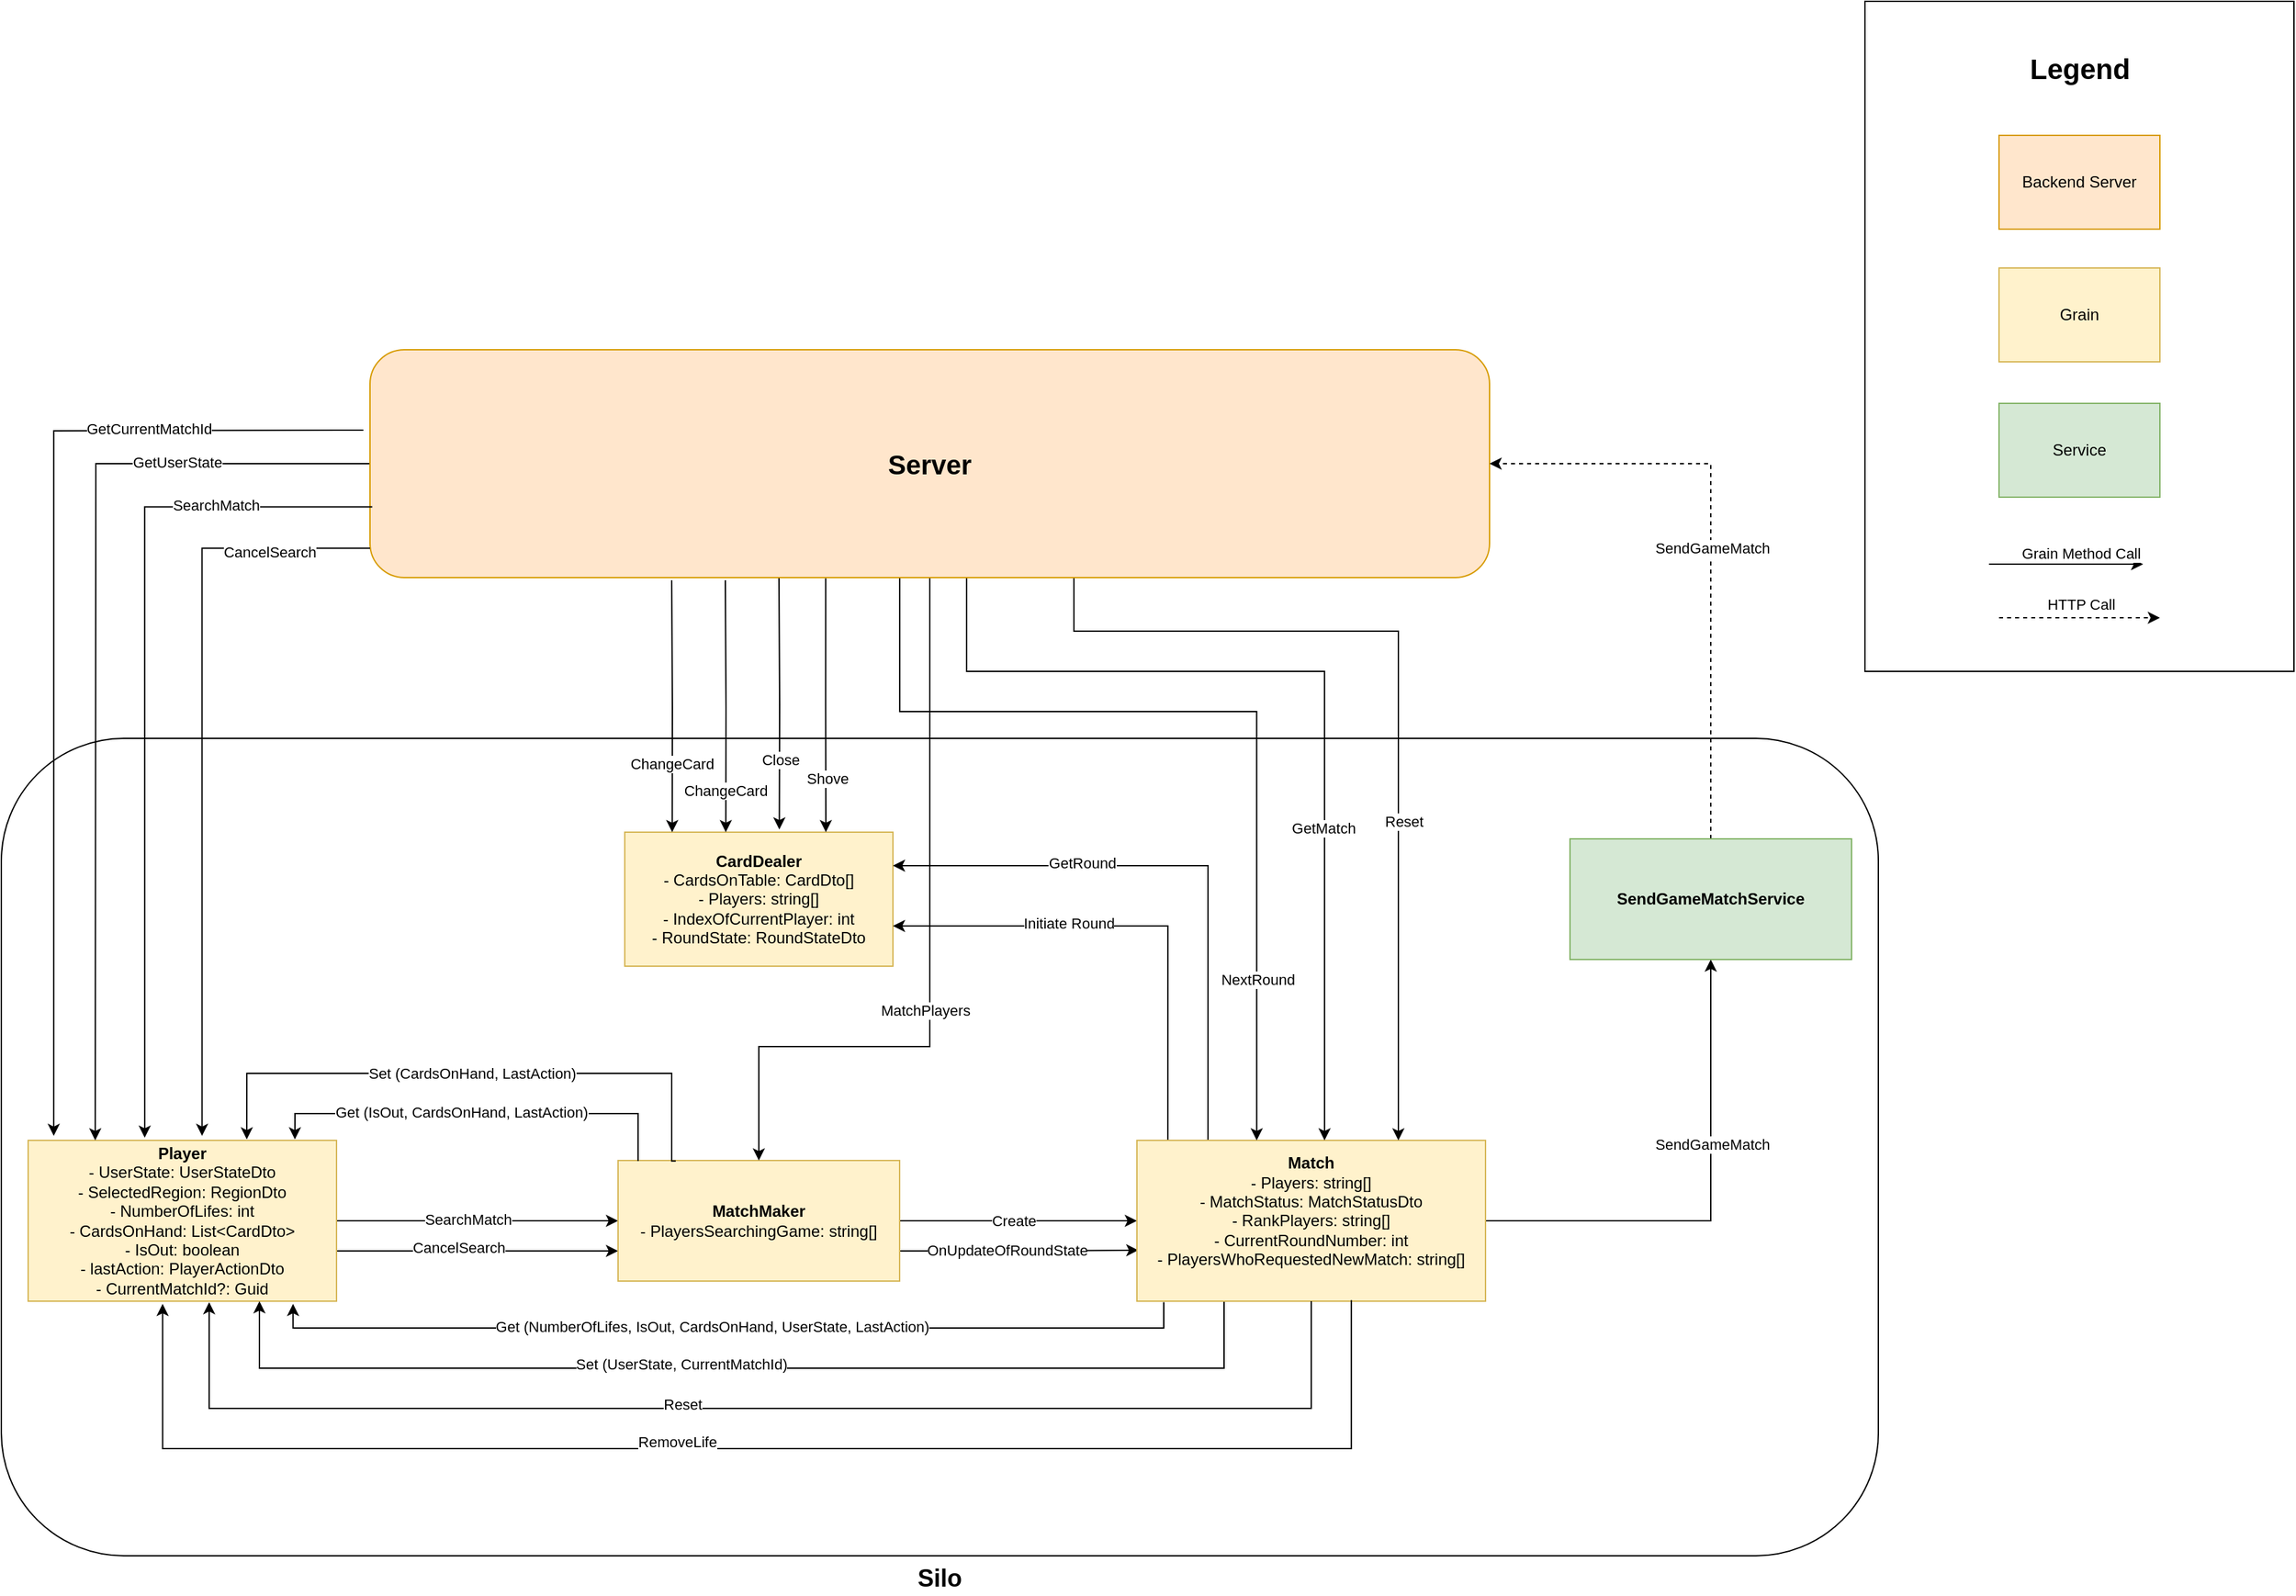 <mxfile version="25.0.3">
  <diagram name="Page-1" id="ZL7CvpHYKsF7zN-mTfum">
    <mxGraphModel dx="2405" dy="2086" grid="1" gridSize="10" guides="1" tooltips="1" connect="1" arrows="1" fold="1" page="1" pageScale="1" pageWidth="827" pageHeight="1169" math="0" shadow="0">
      <root>
        <mxCell id="0" />
        <mxCell id="1" parent="0" />
        <mxCell id="0rb4Zrxj2Xsdeb0Qz9Yo-64" value="" style="rounded=0;whiteSpace=wrap;html=1;" vertex="1" parent="1">
          <mxGeometry x="1110" y="-960" width="320" height="500" as="geometry" />
        </mxCell>
        <mxCell id="0rb4Zrxj2Xsdeb0Qz9Yo-1" value="&lt;b&gt;&lt;font style=&quot;font-size: 18px;&quot;&gt;Silo&lt;/font&gt;&lt;/b&gt;" style="rounded=1;whiteSpace=wrap;html=1;labelPosition=center;verticalLabelPosition=bottom;align=center;verticalAlign=top;" vertex="1" parent="1">
          <mxGeometry x="-280" y="-410" width="1400" height="610" as="geometry" />
        </mxCell>
        <mxCell id="JYhy0u5jq2PfF6oQiKI3-18" style="edgeStyle=orthogonalEdgeStyle;rounded=0;orthogonalLoop=1;jettySize=auto;html=1;entryX=0;entryY=0.5;entryDx=0;entryDy=0;" parent="1" source="JYhy0u5jq2PfF6oQiKI3-1" target="JYhy0u5jq2PfF6oQiKI3-4" edge="1">
          <mxGeometry relative="1" as="geometry" />
        </mxCell>
        <mxCell id="JYhy0u5jq2PfF6oQiKI3-19" value="SearchMatch" style="edgeLabel;html=1;align=center;verticalAlign=middle;resizable=0;points=[];" parent="JYhy0u5jq2PfF6oQiKI3-18" vertex="1" connectable="0">
          <mxGeometry x="-0.068" y="1" relative="1" as="geometry">
            <mxPoint as="offset" />
          </mxGeometry>
        </mxCell>
        <mxCell id="JYhy0u5jq2PfF6oQiKI3-56" style="edgeStyle=orthogonalEdgeStyle;rounded=0;orthogonalLoop=1;jettySize=auto;html=1;entryX=0;entryY=0.75;entryDx=0;entryDy=0;" parent="1" source="JYhy0u5jq2PfF6oQiKI3-1" target="JYhy0u5jq2PfF6oQiKI3-4" edge="1">
          <mxGeometry relative="1" as="geometry">
            <Array as="points">
              <mxPoint x="30" y="-27" />
            </Array>
          </mxGeometry>
        </mxCell>
        <mxCell id="JYhy0u5jq2PfF6oQiKI3-57" value="CancelSearch" style="edgeLabel;html=1;align=center;verticalAlign=middle;resizable=0;points=[];" parent="JYhy0u5jq2PfF6oQiKI3-56" vertex="1" connectable="0">
          <mxGeometry x="-0.133" y="4" relative="1" as="geometry">
            <mxPoint y="1" as="offset" />
          </mxGeometry>
        </mxCell>
        <mxCell id="JYhy0u5jq2PfF6oQiKI3-1" value="&lt;b&gt;Player&lt;/b&gt;&lt;div&gt;- UserState: UserStateDto&lt;/div&gt;&lt;div&gt;- SelectedRegion: RegionDto&lt;/div&gt;&lt;div&gt;- NumberOfLifes: int&lt;/div&gt;&lt;div&gt;- CardsOnHand: List&amp;lt;CardDto&amp;gt;&lt;/div&gt;&lt;div&gt;- IsOut: boolean&lt;/div&gt;&lt;div&gt;- lastAction: PlayerActionDto&lt;/div&gt;&lt;div&gt;- CurrentMatchId?: Guid&lt;/div&gt;" style="rounded=0;whiteSpace=wrap;html=1;fillColor=#fff2cc;strokeColor=#d6b656;" parent="1" vertex="1">
          <mxGeometry x="-260" y="-110" width="230" height="120" as="geometry" />
        </mxCell>
        <mxCell id="JYhy0u5jq2PfF6oQiKI3-3" value="&lt;b&gt;CardDealer&lt;/b&gt;&lt;div&gt;- CardsOnTable: CardDto[]&lt;/div&gt;&lt;div&gt;- Players: string[]&lt;/div&gt;&lt;div&gt;- IndexOfCurrentPlayer: int&lt;/div&gt;&lt;div&gt;- RoundState: RoundStateDto&lt;/div&gt;" style="rounded=0;whiteSpace=wrap;html=1;fillColor=#fff2cc;strokeColor=#d6b656;" parent="1" vertex="1">
          <mxGeometry x="185" y="-340" width="200" height="100" as="geometry" />
        </mxCell>
        <mxCell id="JYhy0u5jq2PfF6oQiKI3-20" style="edgeStyle=orthogonalEdgeStyle;rounded=0;orthogonalLoop=1;jettySize=auto;html=1;entryX=0;entryY=0.5;entryDx=0;entryDy=0;" parent="1" source="JYhy0u5jq2PfF6oQiKI3-4" target="JYhy0u5jq2PfF6oQiKI3-5" edge="1">
          <mxGeometry relative="1" as="geometry" />
        </mxCell>
        <mxCell id="JYhy0u5jq2PfF6oQiKI3-21" value="Create" style="edgeLabel;html=1;align=center;verticalAlign=middle;resizable=0;points=[];" parent="JYhy0u5jq2PfF6oQiKI3-20" vertex="1" connectable="0">
          <mxGeometry x="0.023" y="-1" relative="1" as="geometry">
            <mxPoint x="-6" y="-1" as="offset" />
          </mxGeometry>
        </mxCell>
        <mxCell id="0rb4Zrxj2Xsdeb0Qz9Yo-4" style="edgeStyle=orthogonalEdgeStyle;rounded=0;orthogonalLoop=1;jettySize=auto;html=1;entryX=0.004;entryY=0.683;entryDx=0;entryDy=0;exitX=1;exitY=0.75;exitDx=0;exitDy=0;entryPerimeter=0;" edge="1" parent="1" source="JYhy0u5jq2PfF6oQiKI3-4" target="JYhy0u5jq2PfF6oQiKI3-5">
          <mxGeometry relative="1" as="geometry" />
        </mxCell>
        <mxCell id="0rb4Zrxj2Xsdeb0Qz9Yo-5" value="OnUpdateOfRoundState" style="edgeLabel;html=1;align=center;verticalAlign=middle;resizable=0;points=[];" vertex="1" connectable="0" parent="0rb4Zrxj2Xsdeb0Qz9Yo-4">
          <mxGeometry x="-0.239" y="1" relative="1" as="geometry">
            <mxPoint x="12" as="offset" />
          </mxGeometry>
        </mxCell>
        <mxCell id="JYhy0u5jq2PfF6oQiKI3-4" value="&lt;b&gt;MatchMaker&lt;/b&gt;&lt;div&gt;- PlayersSearchingGame: string[]&lt;/div&gt;" style="rounded=0;whiteSpace=wrap;html=1;fillColor=#fff2cc;strokeColor=#d6b656;" parent="1" vertex="1">
          <mxGeometry x="180" y="-95" width="210" height="90" as="geometry" />
        </mxCell>
        <mxCell id="0rb4Zrxj2Xsdeb0Qz9Yo-16" style="edgeStyle=orthogonalEdgeStyle;rounded=0;orthogonalLoop=1;jettySize=auto;html=1;entryX=0.5;entryY=1;entryDx=0;entryDy=0;" edge="1" parent="1" source="JYhy0u5jq2PfF6oQiKI3-5" target="0rb4Zrxj2Xsdeb0Qz9Yo-15">
          <mxGeometry relative="1" as="geometry" />
        </mxCell>
        <mxCell id="0rb4Zrxj2Xsdeb0Qz9Yo-17" value="SendGameMatch" style="edgeLabel;html=1;align=center;verticalAlign=middle;resizable=0;points=[];" vertex="1" connectable="0" parent="0rb4Zrxj2Xsdeb0Qz9Yo-16">
          <mxGeometry x="0.238" y="-1" relative="1" as="geometry">
            <mxPoint y="-1" as="offset" />
          </mxGeometry>
        </mxCell>
        <mxCell id="0rb4Zrxj2Xsdeb0Qz9Yo-25" style="edgeStyle=orthogonalEdgeStyle;rounded=0;orthogonalLoop=1;jettySize=auto;html=1;entryX=1;entryY=0.5;entryDx=0;entryDy=0;" edge="1" parent="1">
          <mxGeometry relative="1" as="geometry">
            <mxPoint x="590.067" y="-90" as="sourcePoint" />
            <mxPoint x="385" y="-270" as="targetPoint" />
            <Array as="points">
              <mxPoint x="590" y="-270" />
            </Array>
          </mxGeometry>
        </mxCell>
        <mxCell id="0rb4Zrxj2Xsdeb0Qz9Yo-26" value="Initiate Round" style="edgeLabel;html=1;align=center;verticalAlign=middle;resizable=0;points=[];" vertex="1" connectable="0" parent="0rb4Zrxj2Xsdeb0Qz9Yo-25">
          <mxGeometry x="0.318" y="-2" relative="1" as="geometry">
            <mxPoint as="offset" />
          </mxGeometry>
        </mxCell>
        <mxCell id="0rb4Zrxj2Xsdeb0Qz9Yo-37" style="edgeStyle=orthogonalEdgeStyle;rounded=0;orthogonalLoop=1;jettySize=auto;html=1;entryX=1;entryY=0.25;entryDx=0;entryDy=0;" edge="1" parent="1" source="JYhy0u5jq2PfF6oQiKI3-5" target="JYhy0u5jq2PfF6oQiKI3-3">
          <mxGeometry relative="1" as="geometry">
            <Array as="points">
              <mxPoint x="620" y="-315" />
            </Array>
          </mxGeometry>
        </mxCell>
        <mxCell id="0rb4Zrxj2Xsdeb0Qz9Yo-38" value="GetRound" style="edgeLabel;html=1;align=center;verticalAlign=middle;resizable=0;points=[];" vertex="1" connectable="0" parent="0rb4Zrxj2Xsdeb0Qz9Yo-37">
          <mxGeometry x="0.367" y="-2" relative="1" as="geometry">
            <mxPoint x="1" as="offset" />
          </mxGeometry>
        </mxCell>
        <mxCell id="0rb4Zrxj2Xsdeb0Qz9Yo-47" style="edgeStyle=orthogonalEdgeStyle;rounded=0;orthogonalLoop=1;jettySize=auto;html=1;entryX=0.75;entryY=1;entryDx=0;entryDy=0;exitX=0.25;exitY=1;exitDx=0;exitDy=0;" edge="1" parent="1" source="JYhy0u5jq2PfF6oQiKI3-5" target="JYhy0u5jq2PfF6oQiKI3-1">
          <mxGeometry relative="1" as="geometry">
            <Array as="points">
              <mxPoint x="632" y="60" />
              <mxPoint x="-88" y="60" />
            </Array>
          </mxGeometry>
        </mxCell>
        <mxCell id="0rb4Zrxj2Xsdeb0Qz9Yo-48" value="Set (UserState, CurrentMatchId)" style="edgeLabel;html=1;align=center;verticalAlign=middle;resizable=0;points=[];" vertex="1" connectable="0" parent="0rb4Zrxj2Xsdeb0Qz9Yo-47">
          <mxGeometry x="0.111" y="-3" relative="1" as="geometry">
            <mxPoint as="offset" />
          </mxGeometry>
        </mxCell>
        <mxCell id="JYhy0u5jq2PfF6oQiKI3-5" value="&lt;b&gt;Match&lt;/b&gt;&lt;div&gt;- Players: string[]&lt;/div&gt;&lt;div&gt;- MatchStatus: MatchStatusDto&lt;/div&gt;&lt;div&gt;- RankPlayers: string[]&lt;/div&gt;&lt;div&gt;- CurrentRoundNumber: int&lt;/div&gt;&lt;div&gt;- PlayersWhoRequestedNewMatch: string[]&lt;/div&gt;&lt;div&gt;&lt;br&gt;&lt;/div&gt;" style="rounded=0;whiteSpace=wrap;html=1;fillColor=#fff2cc;strokeColor=#d6b656;" parent="1" vertex="1">
          <mxGeometry x="567" y="-110" width="260" height="120" as="geometry" />
        </mxCell>
        <mxCell id="0rb4Zrxj2Xsdeb0Qz9Yo-7" style="edgeStyle=orthogonalEdgeStyle;rounded=0;orthogonalLoop=1;jettySize=auto;html=1;entryX=0.5;entryY=0;entryDx=0;entryDy=0;exitX=0.75;exitY=1;exitDx=0;exitDy=0;" edge="1" parent="1">
          <mxGeometry relative="1" as="geometry">
            <mxPoint x="631.18" y="-530" as="sourcePoint" />
            <mxPoint x="706.93" y="-110" as="targetPoint" />
            <Array as="points">
              <mxPoint x="439.93" y="-460" />
              <mxPoint x="706.93" y="-460" />
            </Array>
          </mxGeometry>
        </mxCell>
        <mxCell id="0rb4Zrxj2Xsdeb0Qz9Yo-8" value="GetMatch" style="edgeLabel;html=1;align=center;verticalAlign=middle;resizable=0;points=[];" vertex="1" connectable="0" parent="0rb4Zrxj2Xsdeb0Qz9Yo-7">
          <mxGeometry x="0.466" y="-1" relative="1" as="geometry">
            <mxPoint y="1" as="offset" />
          </mxGeometry>
        </mxCell>
        <mxCell id="0rb4Zrxj2Xsdeb0Qz9Yo-9" style="edgeStyle=orthogonalEdgeStyle;rounded=0;orthogonalLoop=1;jettySize=auto;html=1;entryX=0.25;entryY=0;entryDx=0;entryDy=0;exitX=0.444;exitY=0.996;exitDx=0;exitDy=0;exitPerimeter=0;" edge="1" parent="1">
          <mxGeometry relative="1" as="geometry">
            <mxPoint x="390.07" y="-530.68" as="sourcePoint" />
            <mxPoint x="656.33" y="-110" as="targetPoint" />
            <Array as="points">
              <mxPoint x="390.33" y="-430" />
              <mxPoint x="656.33" y="-430" />
            </Array>
          </mxGeometry>
        </mxCell>
        <mxCell id="0rb4Zrxj2Xsdeb0Qz9Yo-10" value="NextRound" style="edgeLabel;html=1;align=center;verticalAlign=middle;resizable=0;points=[];" vertex="1" connectable="0" parent="0rb4Zrxj2Xsdeb0Qz9Yo-9">
          <mxGeometry x="0.651" relative="1" as="geometry">
            <mxPoint as="offset" />
          </mxGeometry>
        </mxCell>
        <mxCell id="0rb4Zrxj2Xsdeb0Qz9Yo-11" style="edgeStyle=orthogonalEdgeStyle;rounded=0;orthogonalLoop=1;jettySize=auto;html=1;entryX=0.75;entryY=0;entryDx=0;entryDy=0;" edge="1" parent="1" source="0rb4Zrxj2Xsdeb0Qz9Yo-2" target="JYhy0u5jq2PfF6oQiKI3-5">
          <mxGeometry relative="1" as="geometry">
            <Array as="points">
              <mxPoint x="520" y="-490" />
              <mxPoint x="762" y="-490" />
            </Array>
          </mxGeometry>
        </mxCell>
        <mxCell id="0rb4Zrxj2Xsdeb0Qz9Yo-12" value="Reset" style="edgeLabel;html=1;align=center;verticalAlign=middle;resizable=0;points=[];" vertex="1" connectable="0" parent="0rb4Zrxj2Xsdeb0Qz9Yo-11">
          <mxGeometry x="0.281" y="4" relative="1" as="geometry">
            <mxPoint as="offset" />
          </mxGeometry>
        </mxCell>
        <mxCell id="0rb4Zrxj2Xsdeb0Qz9Yo-27" style="edgeStyle=orthogonalEdgeStyle;rounded=0;orthogonalLoop=1;jettySize=auto;html=1;entryX=0.75;entryY=0;entryDx=0;entryDy=0;exitX=0.407;exitY=1.004;exitDx=0;exitDy=0;exitPerimeter=0;" edge="1" parent="1" source="0rb4Zrxj2Xsdeb0Qz9Yo-2" target="JYhy0u5jq2PfF6oQiKI3-3">
          <mxGeometry relative="1" as="geometry" />
        </mxCell>
        <mxCell id="0rb4Zrxj2Xsdeb0Qz9Yo-28" value="Shove" style="edgeLabel;html=1;align=center;verticalAlign=middle;resizable=0;points=[];" vertex="1" connectable="0" parent="0rb4Zrxj2Xsdeb0Qz9Yo-27">
          <mxGeometry x="0.462" y="1" relative="1" as="geometry">
            <mxPoint y="11" as="offset" />
          </mxGeometry>
        </mxCell>
        <mxCell id="0rb4Zrxj2Xsdeb0Qz9Yo-29" style="edgeStyle=orthogonalEdgeStyle;rounded=0;orthogonalLoop=1;jettySize=auto;html=1;entryX=0.5;entryY=0;entryDx=0;entryDy=0;exitX=0.347;exitY=1.012;exitDx=0;exitDy=0;exitPerimeter=0;" edge="1" parent="1">
          <mxGeometry relative="1" as="geometry">
            <mxPoint x="300.015" y="-530" as="sourcePoint" />
            <mxPoint x="300.27" y="-342.04" as="targetPoint" />
          </mxGeometry>
        </mxCell>
        <mxCell id="0rb4Zrxj2Xsdeb0Qz9Yo-30" value="Close" style="edgeLabel;html=1;align=center;verticalAlign=middle;resizable=0;points=[];" vertex="1" connectable="0" parent="0rb4Zrxj2Xsdeb0Qz9Yo-29">
          <mxGeometry x="0.437" y="3" relative="1" as="geometry">
            <mxPoint x="-3" y="1" as="offset" />
          </mxGeometry>
        </mxCell>
        <mxCell id="0rb4Zrxj2Xsdeb0Qz9Yo-31" style="edgeStyle=orthogonalEdgeStyle;rounded=0;orthogonalLoop=1;jettySize=auto;html=1;entryX=0.25;entryY=0;entryDx=0;entryDy=0;exitX=0.287;exitY=1.012;exitDx=0;exitDy=0;exitPerimeter=0;" edge="1" parent="1">
          <mxGeometry relative="1" as="geometry">
            <mxPoint x="259.995" y="-527.96" as="sourcePoint" />
            <mxPoint x="260.35" y="-340" as="targetPoint" />
          </mxGeometry>
        </mxCell>
        <mxCell id="0rb4Zrxj2Xsdeb0Qz9Yo-32" value="ChangeCard" style="edgeLabel;html=1;align=center;verticalAlign=middle;resizable=0;points=[];" vertex="1" connectable="0" parent="0rb4Zrxj2Xsdeb0Qz9Yo-31">
          <mxGeometry x="0.438" y="3" relative="1" as="geometry">
            <mxPoint x="-4" y="22" as="offset" />
          </mxGeometry>
        </mxCell>
        <mxCell id="0rb4Zrxj2Xsdeb0Qz9Yo-39" style="edgeStyle=orthogonalEdgeStyle;rounded=0;orthogonalLoop=1;jettySize=auto;html=1;entryX=0.5;entryY=0;entryDx=0;entryDy=0;" edge="1" parent="1" source="0rb4Zrxj2Xsdeb0Qz9Yo-2" target="JYhy0u5jq2PfF6oQiKI3-4">
          <mxGeometry relative="1" as="geometry">
            <Array as="points">
              <mxPoint x="412" y="-180" />
              <mxPoint x="285" y="-180" />
            </Array>
          </mxGeometry>
        </mxCell>
        <mxCell id="0rb4Zrxj2Xsdeb0Qz9Yo-40" value="MatchPlayers" style="edgeLabel;html=1;align=center;verticalAlign=middle;resizable=0;points=[];" vertex="1" connectable="0" parent="0rb4Zrxj2Xsdeb0Qz9Yo-39">
          <mxGeometry x="0.15" y="-4" relative="1" as="geometry">
            <mxPoint y="-1" as="offset" />
          </mxGeometry>
        </mxCell>
        <mxCell id="0rb4Zrxj2Xsdeb0Qz9Yo-41" style="edgeStyle=orthogonalEdgeStyle;rounded=0;orthogonalLoop=1;jettySize=auto;html=1;entryX=0.75;entryY=0;entryDx=0;entryDy=0;exitX=0;exitY=0.5;exitDx=0;exitDy=0;" edge="1" parent="1" source="0rb4Zrxj2Xsdeb0Qz9Yo-2">
          <mxGeometry relative="1" as="geometry">
            <mxPoint x="-127.47" y="-614.933" as="sourcePoint" />
            <mxPoint x="-209.97" y="-110" as="targetPoint" />
          </mxGeometry>
        </mxCell>
        <mxCell id="0rb4Zrxj2Xsdeb0Qz9Yo-56" value="GetUserState" style="edgeLabel;html=1;align=center;verticalAlign=middle;resizable=0;points=[];" vertex="1" connectable="0" parent="0rb4Zrxj2Xsdeb0Qz9Yo-41">
          <mxGeometry x="-0.066" y="-1" relative="1" as="geometry">
            <mxPoint x="61" y="-128" as="offset" />
          </mxGeometry>
        </mxCell>
        <mxCell id="0rb4Zrxj2Xsdeb0Qz9Yo-2" value="&lt;b&gt;&lt;font style=&quot;font-size: 20px;&quot;&gt;Server&lt;/font&gt;&lt;/b&gt;" style="rounded=1;whiteSpace=wrap;html=1;labelPosition=center;verticalLabelPosition=middle;align=center;verticalAlign=middle;fillColor=#ffe6cc;strokeColor=#d79b00;" vertex="1" parent="1">
          <mxGeometry x="-5" y="-700" width="835" height="170" as="geometry" />
        </mxCell>
        <mxCell id="0rb4Zrxj2Xsdeb0Qz9Yo-13" value="Grain" style="rounded=0;whiteSpace=wrap;html=1;fillColor=#fff2cc;strokeColor=#d6b656;" vertex="1" parent="1">
          <mxGeometry x="1210" y="-761" width="120" height="70" as="geometry" />
        </mxCell>
        <mxCell id="0rb4Zrxj2Xsdeb0Qz9Yo-14" value="Service" style="rounded=0;whiteSpace=wrap;html=1;fillColor=#d5e8d4;strokeColor=#82b366;" vertex="1" parent="1">
          <mxGeometry x="1210" y="-660" width="120" height="70" as="geometry" />
        </mxCell>
        <mxCell id="0rb4Zrxj2Xsdeb0Qz9Yo-18" style="edgeStyle=orthogonalEdgeStyle;rounded=0;orthogonalLoop=1;jettySize=auto;html=1;entryX=1;entryY=0.5;entryDx=0;entryDy=0;dashed=1;" edge="1" parent="1" source="0rb4Zrxj2Xsdeb0Qz9Yo-15" target="0rb4Zrxj2Xsdeb0Qz9Yo-2">
          <mxGeometry relative="1" as="geometry">
            <Array as="points">
              <mxPoint x="995" y="-615" />
            </Array>
          </mxGeometry>
        </mxCell>
        <mxCell id="0rb4Zrxj2Xsdeb0Qz9Yo-19" value="SendGameMatch" style="edgeLabel;html=1;align=center;verticalAlign=middle;resizable=0;points=[];" vertex="1" connectable="0" parent="0rb4Zrxj2Xsdeb0Qz9Yo-18">
          <mxGeometry x="-0.025" y="-1" relative="1" as="geometry">
            <mxPoint as="offset" />
          </mxGeometry>
        </mxCell>
        <mxCell id="0rb4Zrxj2Xsdeb0Qz9Yo-15" value="&lt;b&gt;SendGameMatchService&lt;/b&gt;" style="rounded=0;whiteSpace=wrap;html=1;fillColor=#d5e8d4;strokeColor=#82b366;" vertex="1" parent="1">
          <mxGeometry x="890" y="-335" width="210" height="90" as="geometry" />
        </mxCell>
        <mxCell id="0rb4Zrxj2Xsdeb0Qz9Yo-20" value="" style="endArrow=classic;html=1;rounded=0;" edge="1" parent="1">
          <mxGeometry width="50" height="50" relative="1" as="geometry">
            <mxPoint x="1202.5" y="-540" as="sourcePoint" />
            <mxPoint x="1317.5" y="-540" as="targetPoint" />
          </mxGeometry>
        </mxCell>
        <mxCell id="0rb4Zrxj2Xsdeb0Qz9Yo-21" value="Grain Method Call" style="edgeLabel;html=1;align=center;verticalAlign=bottom;resizable=0;points=[];labelPosition=center;verticalLabelPosition=top;" vertex="1" connectable="0" parent="0rb4Zrxj2Xsdeb0Qz9Yo-20">
          <mxGeometry x="0.052" y="-3" relative="1" as="geometry">
            <mxPoint x="8" y="-3" as="offset" />
          </mxGeometry>
        </mxCell>
        <mxCell id="0rb4Zrxj2Xsdeb0Qz9Yo-23" value="" style="endArrow=classic;html=1;rounded=0;dashed=1;" edge="1" parent="1">
          <mxGeometry width="50" height="50" relative="1" as="geometry">
            <mxPoint x="1210" y="-500" as="sourcePoint" />
            <mxPoint x="1330" y="-500" as="targetPoint" />
          </mxGeometry>
        </mxCell>
        <mxCell id="0rb4Zrxj2Xsdeb0Qz9Yo-24" value="HTTP Call" style="edgeLabel;html=1;align=center;verticalAlign=middle;resizable=0;points=[];" vertex="1" connectable="0" parent="0rb4Zrxj2Xsdeb0Qz9Yo-23">
          <mxGeometry x="-0.172" relative="1" as="geometry">
            <mxPoint x="11" y="-10" as="offset" />
          </mxGeometry>
        </mxCell>
        <mxCell id="0rb4Zrxj2Xsdeb0Qz9Yo-35" style="edgeStyle=orthogonalEdgeStyle;rounded=0;orthogonalLoop=1;jettySize=auto;html=1;entryX=0.25;entryY=0;entryDx=0;entryDy=0;exitX=0.287;exitY=1.012;exitDx=0;exitDy=0;exitPerimeter=0;" edge="1" parent="1">
          <mxGeometry relative="1" as="geometry">
            <mxPoint x="220.005" y="-527.96" as="sourcePoint" />
            <mxPoint x="220.36" y="-340" as="targetPoint" />
          </mxGeometry>
        </mxCell>
        <mxCell id="0rb4Zrxj2Xsdeb0Qz9Yo-36" value="ChangeCard" style="edgeLabel;html=1;align=center;verticalAlign=middle;resizable=0;points=[];" vertex="1" connectable="0" parent="0rb4Zrxj2Xsdeb0Qz9Yo-35">
          <mxGeometry x="0.438" y="3" relative="1" as="geometry">
            <mxPoint x="-4" y="2" as="offset" />
          </mxGeometry>
        </mxCell>
        <mxCell id="0rb4Zrxj2Xsdeb0Qz9Yo-42" style="edgeStyle=orthogonalEdgeStyle;rounded=0;orthogonalLoop=1;jettySize=auto;html=1;entryX=0.859;entryY=1.017;entryDx=0;entryDy=0;entryPerimeter=0;exitX=0.077;exitY=1.006;exitDx=0;exitDy=0;exitPerimeter=0;" edge="1" parent="1" source="JYhy0u5jq2PfF6oQiKI3-5" target="JYhy0u5jq2PfF6oQiKI3-1">
          <mxGeometry relative="1" as="geometry">
            <Array as="points">
              <mxPoint x="587" y="30" />
              <mxPoint x="-62" y="30" />
            </Array>
          </mxGeometry>
        </mxCell>
        <mxCell id="0rb4Zrxj2Xsdeb0Qz9Yo-43" value="Get (NumberOfLifes, IsOut, CardsOnHand, UserState, LastAction)" style="edgeLabel;html=1;align=center;verticalAlign=middle;resizable=0;points=[];" vertex="1" connectable="0" parent="0rb4Zrxj2Xsdeb0Qz9Yo-42">
          <mxGeometry x="0.035" y="-1" relative="1" as="geometry">
            <mxPoint x="-1" as="offset" />
          </mxGeometry>
        </mxCell>
        <mxCell id="0rb4Zrxj2Xsdeb0Qz9Yo-49" style="edgeStyle=orthogonalEdgeStyle;rounded=0;orthogonalLoop=1;jettySize=auto;html=1;entryX=0.587;entryY=1.006;entryDx=0;entryDy=0;entryPerimeter=0;" edge="1" parent="1" source="JYhy0u5jq2PfF6oQiKI3-5" target="JYhy0u5jq2PfF6oQiKI3-1">
          <mxGeometry relative="1" as="geometry">
            <Array as="points">
              <mxPoint x="697" y="90" />
              <mxPoint x="-125" y="90" />
            </Array>
          </mxGeometry>
        </mxCell>
        <mxCell id="0rb4Zrxj2Xsdeb0Qz9Yo-50" value="Reset" style="edgeLabel;html=1;align=center;verticalAlign=middle;resizable=0;points=[];" vertex="1" connectable="0" parent="0rb4Zrxj2Xsdeb0Qz9Yo-49">
          <mxGeometry x="0.121" y="-3" relative="1" as="geometry">
            <mxPoint x="1" as="offset" />
          </mxGeometry>
        </mxCell>
        <mxCell id="0rb4Zrxj2Xsdeb0Qz9Yo-51" style="edgeStyle=orthogonalEdgeStyle;rounded=0;orthogonalLoop=1;jettySize=auto;html=1;entryX=0.436;entryY=1.017;entryDx=0;entryDy=0;entryPerimeter=0;exitX=0.615;exitY=0.994;exitDx=0;exitDy=0;exitPerimeter=0;" edge="1" parent="1" source="JYhy0u5jq2PfF6oQiKI3-5" target="JYhy0u5jq2PfF6oQiKI3-1">
          <mxGeometry relative="1" as="geometry">
            <Array as="points">
              <mxPoint x="727" y="120" />
              <mxPoint x="-160" y="120" />
            </Array>
          </mxGeometry>
        </mxCell>
        <mxCell id="0rb4Zrxj2Xsdeb0Qz9Yo-52" value="RemoveLife" style="edgeLabel;html=1;align=center;verticalAlign=middle;resizable=0;points=[];" vertex="1" connectable="0" parent="0rb4Zrxj2Xsdeb0Qz9Yo-51">
          <mxGeometry x="0.11" y="-5" relative="1" as="geometry">
            <mxPoint as="offset" />
          </mxGeometry>
        </mxCell>
        <mxCell id="0rb4Zrxj2Xsdeb0Qz9Yo-53" style="edgeStyle=orthogonalEdgeStyle;rounded=0;orthogonalLoop=1;jettySize=auto;html=1;entryX=0.865;entryY=-0.006;entryDx=0;entryDy=0;entryPerimeter=0;exitX=0.071;exitY=0.004;exitDx=0;exitDy=0;exitPerimeter=0;" edge="1" parent="1" source="JYhy0u5jq2PfF6oQiKI3-4" target="JYhy0u5jq2PfF6oQiKI3-1">
          <mxGeometry relative="1" as="geometry">
            <Array as="points">
              <mxPoint x="195" y="-130" />
              <mxPoint x="-61" y="-130" />
            </Array>
          </mxGeometry>
        </mxCell>
        <mxCell id="0rb4Zrxj2Xsdeb0Qz9Yo-54" value="Get (IsOut, CardsOnHand, LastAction)" style="edgeLabel;html=1;align=center;verticalAlign=middle;resizable=0;points=[];" vertex="1" connectable="0" parent="0rb4Zrxj2Xsdeb0Qz9Yo-53">
          <mxGeometry x="0.077" y="-1" relative="1" as="geometry">
            <mxPoint x="-1" as="offset" />
          </mxGeometry>
        </mxCell>
        <mxCell id="0rb4Zrxj2Xsdeb0Qz9Yo-55" value="Set (CardsOnHand, LastAction)" style="edgeStyle=orthogonalEdgeStyle;rounded=0;orthogonalLoop=1;jettySize=auto;html=1;entryX=0.709;entryY=-0.006;entryDx=0;entryDy=0;entryPerimeter=0;exitX=0.205;exitY=0.004;exitDx=0;exitDy=0;exitPerimeter=0;" edge="1" parent="1" source="JYhy0u5jq2PfF6oQiKI3-4" target="JYhy0u5jq2PfF6oQiKI3-1">
          <mxGeometry relative="1" as="geometry">
            <Array as="points">
              <mxPoint x="220" y="-95" />
              <mxPoint x="220" y="-160" />
              <mxPoint x="-97" y="-160" />
            </Array>
            <mxPoint as="offset" />
          </mxGeometry>
        </mxCell>
        <mxCell id="0rb4Zrxj2Xsdeb0Qz9Yo-57" style="edgeStyle=orthogonalEdgeStyle;rounded=0;orthogonalLoop=1;jettySize=auto;html=1;entryX=0.378;entryY=-0.017;entryDx=0;entryDy=0;entryPerimeter=0;exitX=0.002;exitY=0.69;exitDx=0;exitDy=0;exitPerimeter=0;" edge="1" parent="1" source="0rb4Zrxj2Xsdeb0Qz9Yo-2" target="JYhy0u5jq2PfF6oQiKI3-1">
          <mxGeometry relative="1" as="geometry" />
        </mxCell>
        <mxCell id="0rb4Zrxj2Xsdeb0Qz9Yo-58" value="SearchMatch" style="edgeLabel;html=1;align=center;verticalAlign=middle;resizable=0;points=[];" vertex="1" connectable="0" parent="0rb4Zrxj2Xsdeb0Qz9Yo-57">
          <mxGeometry x="-0.06" y="4" relative="1" as="geometry">
            <mxPoint x="49" y="-133" as="offset" />
          </mxGeometry>
        </mxCell>
        <mxCell id="0rb4Zrxj2Xsdeb0Qz9Yo-59" style="edgeStyle=orthogonalEdgeStyle;rounded=0;orthogonalLoop=1;jettySize=auto;html=1;entryX=0.564;entryY=-0.028;entryDx=0;entryDy=0;entryPerimeter=0;exitX=0;exitY=0.871;exitDx=0;exitDy=0;exitPerimeter=0;" edge="1" parent="1" source="0rb4Zrxj2Xsdeb0Qz9Yo-2" target="JYhy0u5jq2PfF6oQiKI3-1">
          <mxGeometry relative="1" as="geometry" />
        </mxCell>
        <mxCell id="0rb4Zrxj2Xsdeb0Qz9Yo-60" value="CancelSearch" style="edgeLabel;html=1;align=center;verticalAlign=middle;resizable=0;points=[];" vertex="1" connectable="0" parent="0rb4Zrxj2Xsdeb0Qz9Yo-59">
          <mxGeometry x="0.225" y="1" relative="1" as="geometry">
            <mxPoint x="49" y="-218" as="offset" />
          </mxGeometry>
        </mxCell>
        <mxCell id="0rb4Zrxj2Xsdeb0Qz9Yo-61" style="edgeStyle=orthogonalEdgeStyle;rounded=0;orthogonalLoop=1;jettySize=auto;html=1;entryX=0.083;entryY=-0.028;entryDx=0;entryDy=0;entryPerimeter=0;" edge="1" parent="1" target="JYhy0u5jq2PfF6oQiKI3-1">
          <mxGeometry relative="1" as="geometry">
            <mxPoint x="-10" y="-640" as="sourcePoint" />
          </mxGeometry>
        </mxCell>
        <mxCell id="0rb4Zrxj2Xsdeb0Qz9Yo-62" value="GetCurrentMatchId" style="edgeLabel;html=1;align=center;verticalAlign=middle;resizable=0;points=[];" vertex="1" connectable="0" parent="0rb4Zrxj2Xsdeb0Qz9Yo-61">
          <mxGeometry x="0.151" y="-3" relative="1" as="geometry">
            <mxPoint x="74" y="-206" as="offset" />
          </mxGeometry>
        </mxCell>
        <mxCell id="0rb4Zrxj2Xsdeb0Qz9Yo-63" value="Backend Server" style="rounded=0;whiteSpace=wrap;html=1;fillColor=#ffe6cc;strokeColor=#d79b00;" vertex="1" parent="1">
          <mxGeometry x="1210" y="-860" width="120" height="70" as="geometry" />
        </mxCell>
        <mxCell id="0rb4Zrxj2Xsdeb0Qz9Yo-65" value="Legend" style="text;html=1;align=center;verticalAlign=middle;resizable=0;points=[];autosize=1;strokeColor=none;fillColor=none;fontStyle=1;fontSize=21;" vertex="1" parent="1">
          <mxGeometry x="1225" y="-930" width="90" height="40" as="geometry" />
        </mxCell>
      </root>
    </mxGraphModel>
  </diagram>
</mxfile>
